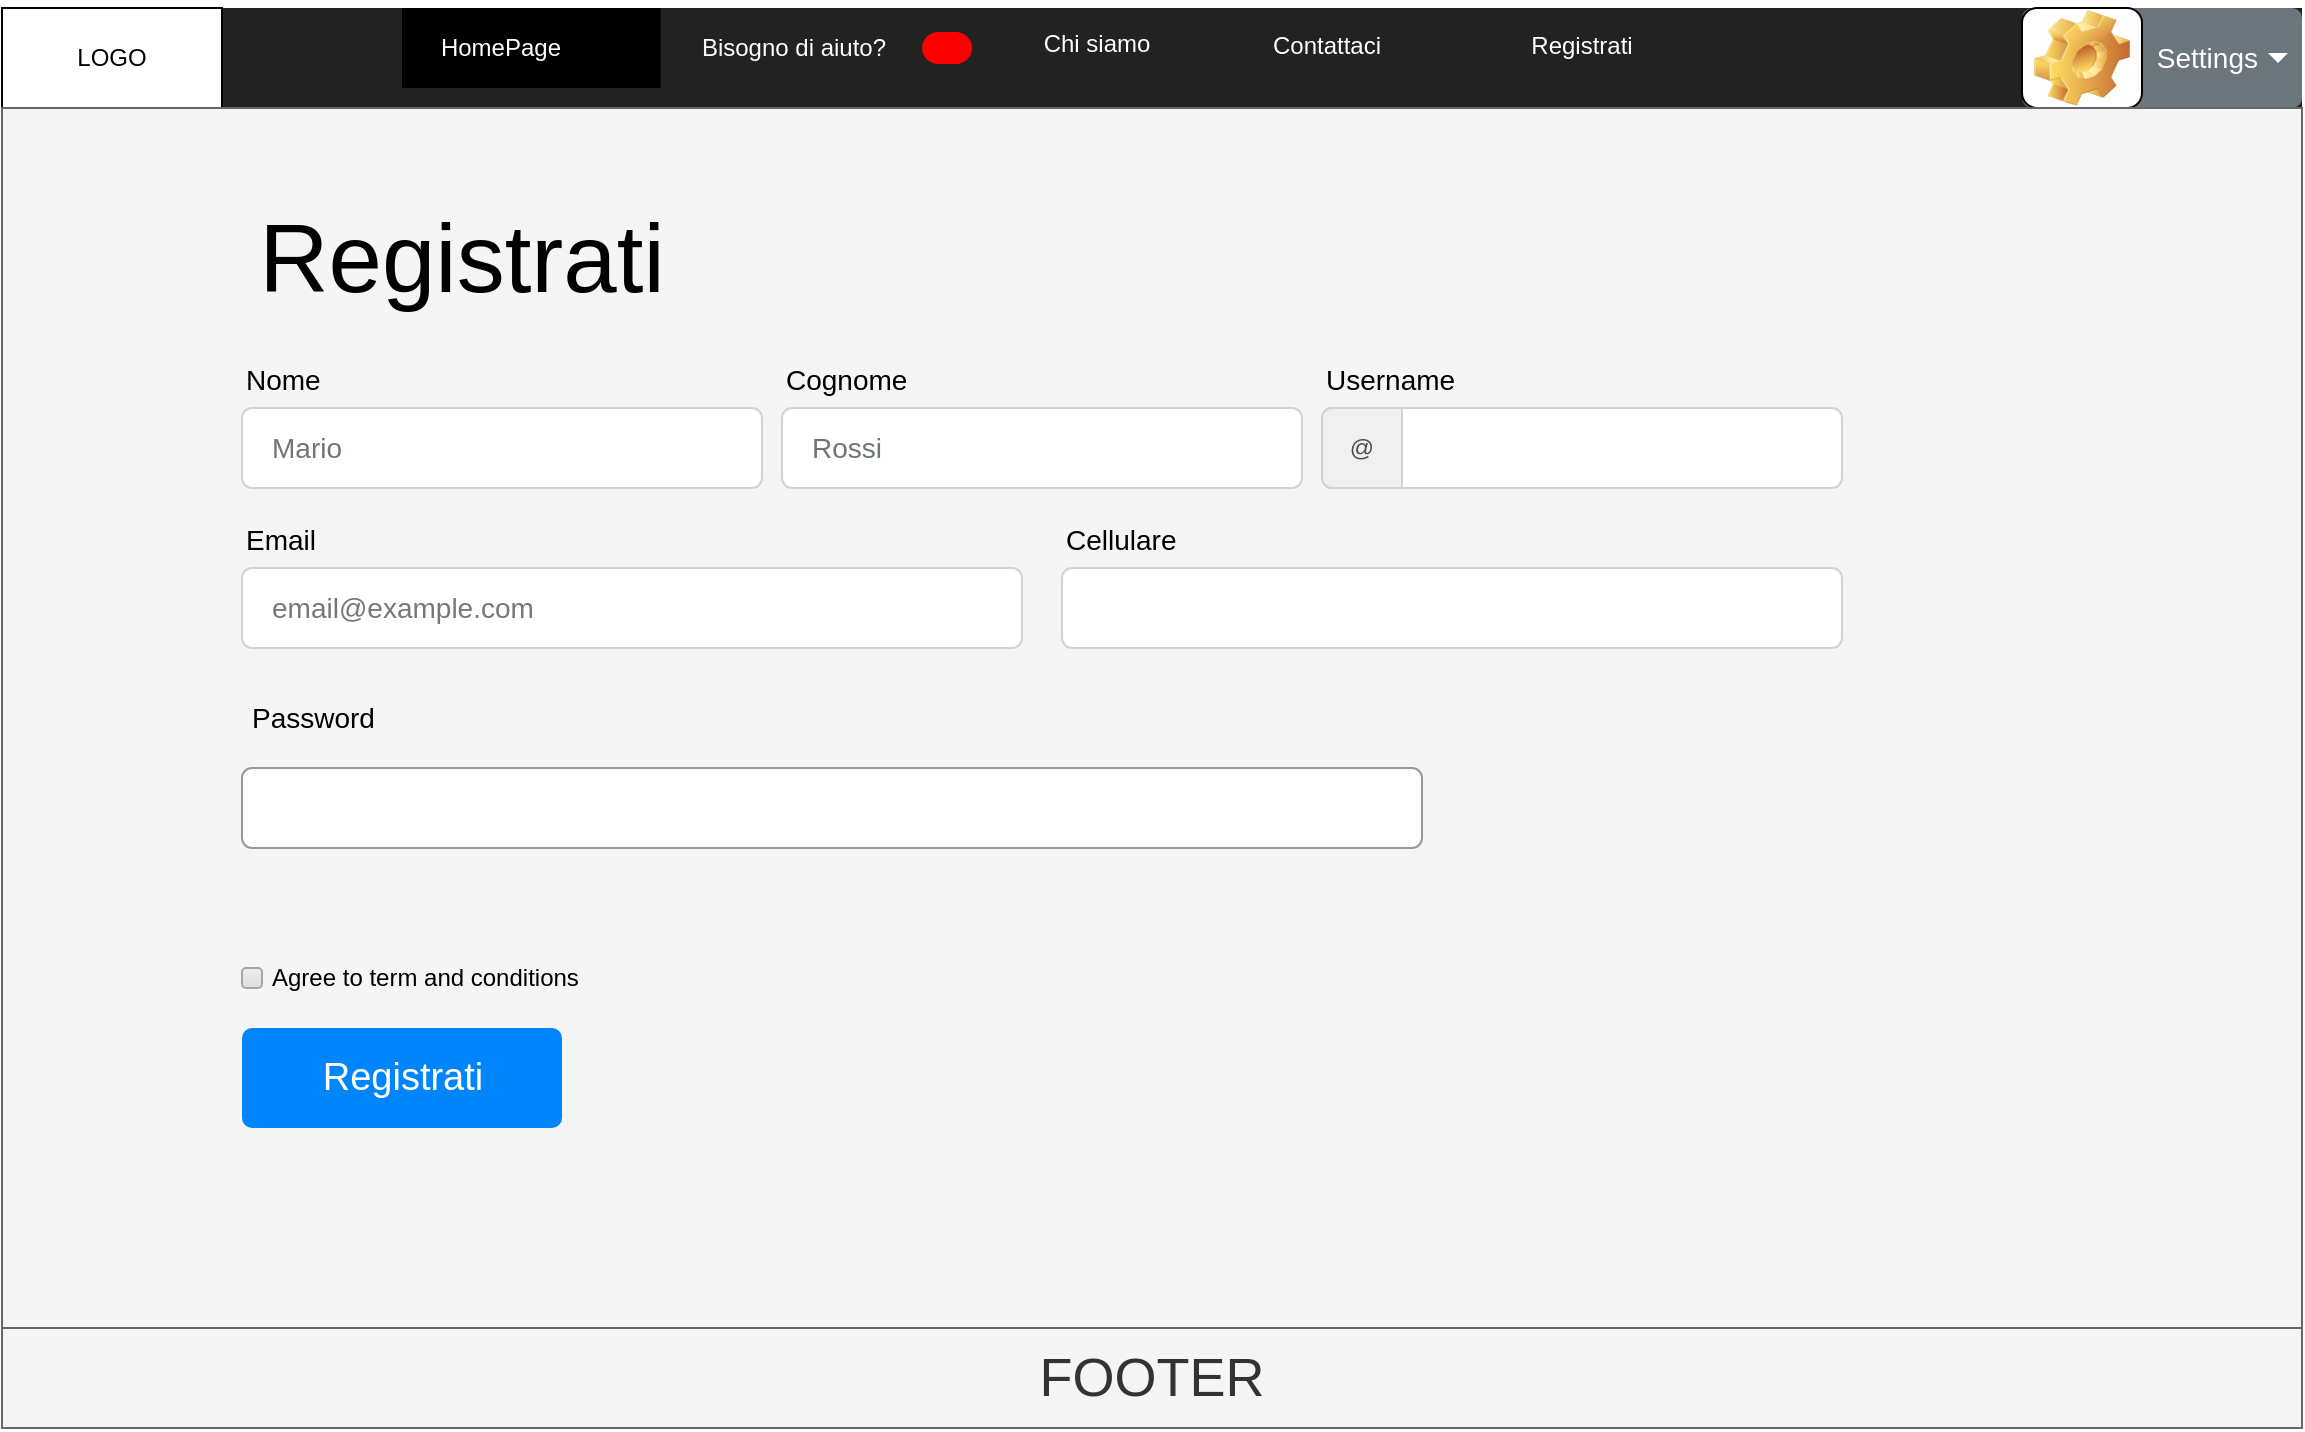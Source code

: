 <mxfile version="14.4.3" type="device"><diagram name="Page-1" id="c9db0220-8083-56f3-ca83-edcdcd058819"><mxGraphModel dx="1038" dy="532" grid="1" gridSize="10" guides="1" tooltips="1" connect="1" arrows="1" fold="1" page="1" pageScale="1.5" pageWidth="826" pageHeight="1169" background="#ffffff" math="0" shadow="0"><root><mxCell id="0" style=";html=1;"/><mxCell id="1" style=";html=1;" parent="0"/><mxCell id="3d76a8aef4d5c911-1" value="" style="html=1;shadow=0;dashed=0;shape=mxgraph.bootstrap.rect;fillColor=#222222;strokeColor=none;whiteSpace=wrap;rounded=0;fontSize=12;fontColor=#000000;align=center;" parent="1" vertex="1"><mxGeometry x="40" y="70" width="1150" height="50" as="geometry"/></mxCell><mxCell id="3d76a8aef4d5c911-2" value="Company" style="html=1;shadow=0;dashed=0;fillColor=none;strokeColor=none;shape=mxgraph.bootstrap.rect;fontColor=#999999;fontSize=14;whiteSpace=wrap;" parent="3d76a8aef4d5c911-1" vertex="1"><mxGeometry width="115" height="26.667" as="geometry"/></mxCell><mxCell id="3d76a8aef4d5c911-3" value="HomePage" style="html=1;shadow=0;dashed=0;shape=mxgraph.bootstrap.rect;fillColor=#000000;strokeColor=none;fontColor=#ffffff;spacingRight=30;whiteSpace=wrap;" parent="3d76a8aef4d5c911-1" vertex="1"><mxGeometry x="200" width="129.38" height="40" as="geometry"/></mxCell><mxCell id="3d76a8aef4d5c911-5" value="&lt;font color=&quot;#ffffff&quot;&gt;Bisogno di aiuto?&lt;/font&gt;" style="html=1;shadow=0;dashed=0;fillColor=none;strokeColor=none;shape=mxgraph.bootstrap.rect;fontColor=#999999;spacingRight=30;whiteSpace=wrap;" parent="3d76a8aef4d5c911-1" vertex="1"><mxGeometry x="331.88" width="158.13" height="40" as="geometry"/></mxCell><mxCell id="3d76a8aef4d5c911-6" value="" style="html=1;shadow=0;dashed=0;shape=mxgraph.bootstrap.rrect;rSize=8;fillColor=#ff0000;strokeColor=none;fontColor=#ffffff;whiteSpace=wrap;" parent="3d76a8aef4d5c911-5" vertex="1"><mxGeometry x="1" y="0.5" width="25" height="16" relative="1" as="geometry"><mxPoint x="-30" y="-8" as="offset"/></mxGeometry></mxCell><mxCell id="3d76a8aef4d5c911-7" value="&lt;font color=&quot;#ffffff&quot;&gt;Chi siamo&lt;/font&gt;" style="html=1;shadow=0;dashed=0;fillColor=none;strokeColor=none;shape=mxgraph.bootstrap.rect;fontColor=#999999;whiteSpace=wrap;" parent="3d76a8aef4d5c911-1" vertex="1"><mxGeometry x="490" y="-3.33" width="115" height="43.33" as="geometry"/></mxCell><mxCell id="3d76a8aef4d5c911-8" value="&lt;font color=&quot;#ffffff&quot;&gt;Contattaci&lt;/font&gt;" style="html=1;shadow=0;dashed=0;fillColor=none;strokeColor=none;shape=mxgraph.bootstrap.rect;fontColor=#999999;whiteSpace=wrap;" parent="3d76a8aef4d5c911-1" vertex="1"><mxGeometry x="605" y="-1.66" width="115" height="41.66" as="geometry"/></mxCell><mxCell id="LqHVTUGFcQ9HSbOH9jTo-1" value="LOGO" style="rounded=0;whiteSpace=wrap;html=1;" parent="3d76a8aef4d5c911-1" vertex="1"><mxGeometry width="110" height="50" as="geometry"/></mxCell><mxCell id="LqHVTUGFcQ9HSbOH9jTo-5" value="&lt;font color=&quot;#ffffff&quot;&gt;Registrati&lt;/font&gt;" style="html=1;shadow=0;dashed=0;fillColor=none;strokeColor=none;shape=mxgraph.bootstrap.rect;fontColor=#999999;whiteSpace=wrap;" parent="3d76a8aef4d5c911-1" vertex="1"><mxGeometry x="720" y="-1.66" width="140" height="41.66" as="geometry"/></mxCell><mxCell id="LqHVTUGFcQ9HSbOH9jTo-6" value="Settings" style="html=1;shadow=0;dashed=0;shape=mxgraph.bootstrap.rrect;rSize=5;strokeColor=none;strokeWidth=1;fillColor=#6C767D;fontColor=#ffffff;whiteSpace=wrap;align=right;verticalAlign=middle;fontStyle=0;fontSize=14;spacingRight=20;" parent="3d76a8aef4d5c911-1" vertex="1"><mxGeometry x="1010" width="140" height="50" as="geometry"/></mxCell><mxCell id="LqHVTUGFcQ9HSbOH9jTo-7" value="" style="shape=triangle;direction=south;fillColor=#ffffff;strokeColor=none;perimeter=none;" parent="LqHVTUGFcQ9HSbOH9jTo-6" vertex="1"><mxGeometry x="1" y="0.5" width="10" height="5" relative="1" as="geometry"><mxPoint x="-17" y="-2.5" as="offset"/></mxGeometry></mxCell><mxCell id="LqHVTUGFcQ9HSbOH9jTo-8" value="Icon" style="icon;html=1;image=img/clipart/Gear_128x128.png" parent="LqHVTUGFcQ9HSbOH9jTo-6" vertex="1"><mxGeometry width="60" height="50" as="geometry"/></mxCell><mxCell id="3d76a8aef4d5c911-17" value="Template name" style="html=1;shadow=0;dashed=0;shape=mxgraph.bootstrap.rect;strokeColor=none;fillColor=none;fontColor=#999999;align=left;spacingLeft=5;whiteSpace=wrap;rounded=0;" parent="1" vertex="1"><mxGeometry x="40" y="130" width="200" height="20" as="geometry"/></mxCell><mxCell id="LqHVTUGFcQ9HSbOH9jTo-25" value="" style="rounded=0;whiteSpace=wrap;html=1;fillColor=#f5f5f5;strokeColor=#666666;fontColor=#333333;" parent="1" vertex="1"><mxGeometry x="40" y="120" width="1150" height="610" as="geometry"/></mxCell><mxCell id="LqHVTUGFcQ9HSbOH9jTo-29" value="Password" style="strokeColor=none;fillColor=none;whiteSpace=wrap;align=left;verticalAlign=middle;fontStyle=0;fontSize=14;spacing=15;" parent="1" vertex="1"><mxGeometry x="150" y="405" width="130" height="40" as="geometry"/></mxCell><mxCell id="LqHVTUGFcQ9HSbOH9jTo-30" value="" style="html=1;shadow=0;dashed=0;shape=mxgraph.bootstrap.rrect;rSize=5;strokeColor=#999999;fillColor=#ffffff;fontColor=#777777;whiteSpace=wrap;align=left;verticalAlign=middle;fontStyle=0;fontSize=14;spacing=15;" parent="1" vertex="1"><mxGeometry x="160" y="450" width="590" height="40" as="geometry"/></mxCell><mxCell id="LqHVTUGFcQ9HSbOH9jTo-31" value="&lt;span style=&quot;font-size: 48px&quot;&gt;Registrati&lt;/span&gt;" style="text;html=1;strokeColor=none;fillColor=none;align=center;verticalAlign=middle;whiteSpace=wrap;rounded=0;" parent="1" vertex="1"><mxGeometry x="160" y="170" width="220" height="50" as="geometry"/></mxCell><mxCell id="LqHVTUGFcQ9HSbOH9jTo-40" value="&lt;font style=&quot;font-size: 27px&quot;&gt;FOOTER&lt;/font&gt;" style="rounded=0;whiteSpace=wrap;html=1;fillColor=#f5f5f5;strokeColor=#666666;fontColor=#333333;" parent="1" vertex="1"><mxGeometry x="40" y="730" width="1150" height="50" as="geometry"/></mxCell><mxCell id="LqHVTUGFcQ9HSbOH9jTo-47" value="Nome" style="fillColor=none;strokeColor=none;align=left;fontSize=14;" parent="1" vertex="1"><mxGeometry x="160" y="240" width="100" height="30" as="geometry"/></mxCell><mxCell id="LqHVTUGFcQ9HSbOH9jTo-48" value="Mario" style="html=1;shadow=0;dashed=0;shape=mxgraph.bootstrap.rrect;rSize=5;fillColor=#ffffff;strokeColor=#CED4DA;align=left;spacing=15;fontSize=14;fontColor=#6C767D;" parent="1" vertex="1"><mxGeometry x="160" y="270" width="260" height="40" as="geometry"/></mxCell><mxCell id="LqHVTUGFcQ9HSbOH9jTo-49" value="Cognome" style="fillColor=none;strokeColor=none;align=left;fontSize=14;" parent="1" vertex="1"><mxGeometry x="430" y="240" width="100" height="30" as="geometry"/></mxCell><mxCell id="LqHVTUGFcQ9HSbOH9jTo-50" value="Rossi" style="html=1;shadow=0;dashed=0;shape=mxgraph.bootstrap.rrect;rSize=5;fillColor=#ffffff;strokeColor=#CED4DA;align=left;spacing=15;fontSize=14;fontColor=#6C767D;" parent="1" vertex="1"><mxGeometry x="430" y="270" width="260" height="40" as="geometry"/></mxCell><mxCell id="LqHVTUGFcQ9HSbOH9jTo-51" value="Username" style="fillColor=none;strokeColor=none;align=left;fontSize=14;" parent="1" vertex="1"><mxGeometry x="700" y="240" width="100" height="30" as="geometry"/></mxCell><mxCell id="LqHVTUGFcQ9HSbOH9jTo-52" value="" style="html=1;shadow=0;dashed=0;shape=mxgraph.bootstrap.rrect;rSize=5;fillColor=#ffffff;strokeColor=#CED4DA;align=left;spacingLeft=50;fontSize=14;fontColor=#6C767D;" parent="1" vertex="1"><mxGeometry x="700" y="270" width="260" height="40" as="geometry"/></mxCell><mxCell id="LqHVTUGFcQ9HSbOH9jTo-53" value="@" style="html=1;shadow=0;dashed=0;shape=mxgraph.bootstrap.leftButton;rSize=5;strokeColor=#CED4DA;fillColor=#f0f0f0;whiteSpace=wrap;resizeHeight=1;fontColor=#495057;" parent="LqHVTUGFcQ9HSbOH9jTo-52" vertex="1"><mxGeometry width="40" height="40" relative="1" as="geometry"/></mxCell><mxCell id="LqHVTUGFcQ9HSbOH9jTo-54" value="Email" style="fillColor=none;strokeColor=none;align=left;fontSize=14;" parent="1" vertex="1"><mxGeometry x="160" y="320" width="100" height="30" as="geometry"/></mxCell><mxCell id="LqHVTUGFcQ9HSbOH9jTo-55" value="&lt;span style=&quot;color: rgb(119 , 119 , 119)&quot;&gt;email@example.com&lt;/span&gt;" style="html=1;shadow=0;dashed=0;shape=mxgraph.bootstrap.rrect;rSize=5;fillColor=#ffffff;strokeColor=#CED4DA;align=left;spacing=15;fontSize=14;fontColor=#6C767D;" parent="1" vertex="1"><mxGeometry x="160" y="350" width="390" height="40" as="geometry"/></mxCell><mxCell id="LqHVTUGFcQ9HSbOH9jTo-60" value="Cellulare" style="fillColor=none;strokeColor=none;align=left;fontSize=14;" parent="1" vertex="1"><mxGeometry x="570" y="320" width="190" height="30" as="geometry"/></mxCell><mxCell id="LqHVTUGFcQ9HSbOH9jTo-61" value="" style="html=1;shadow=0;dashed=0;shape=mxgraph.bootstrap.rrect;rSize=5;fillColor=#ffffff;strokeColor=#CED4DA;align=left;spacing=15;fontSize=14;fontColor=#6C767D;" parent="1" vertex="1"><mxGeometry x="570" y="350" width="390" height="40" as="geometry"/></mxCell><mxCell id="LqHVTUGFcQ9HSbOH9jTo-62" value="Agree to term and conditions" style="html=1;shadow=0;dashed=0;shape=mxgraph.bootstrap.checkbox2;labelPosition=right;verticalLabelPosition=middle;align=left;verticalAlign=middle;gradientColor=#DEDEDE;fillColor=#EDEDED;strokeColor=#A6A6A6;checked=0;spacing=5;checkedFill=#0085FC;checkedStroke=#ffffff;" parent="1" vertex="1"><mxGeometry x="160" y="550" width="10" height="10" as="geometry"/></mxCell><mxCell id="LqHVTUGFcQ9HSbOH9jTo-63" value="&lt;font style=&quot;font-size: 19px&quot;&gt;Registrati&lt;/font&gt;" style="html=1;shadow=0;dashed=0;shape=mxgraph.bootstrap.rrect;rSize=5;fillColor=#0085FC;strokeColor=none;align=center;spacing=15;fontSize=14;fontColor=#ffffff;" parent="1" vertex="1"><mxGeometry x="160" y="580" width="160" height="50" as="geometry"/></mxCell></root></mxGraphModel></diagram></mxfile>